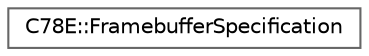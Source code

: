 digraph "Graphical Class Hierarchy"
{
 // LATEX_PDF_SIZE
  bgcolor="transparent";
  edge [fontname=Helvetica,fontsize=10,labelfontname=Helvetica,labelfontsize=10];
  node [fontname=Helvetica,fontsize=10,shape=box,height=0.2,width=0.4];
  rankdir="LR";
  Node0 [id="Node000000",label="C78E::FramebufferSpecification",height=0.2,width=0.4,color="grey40", fillcolor="white", style="filled",URL="$db/d08/struct_c78_e_1_1_framebuffer_specification.html",tooltip=" "];
}
